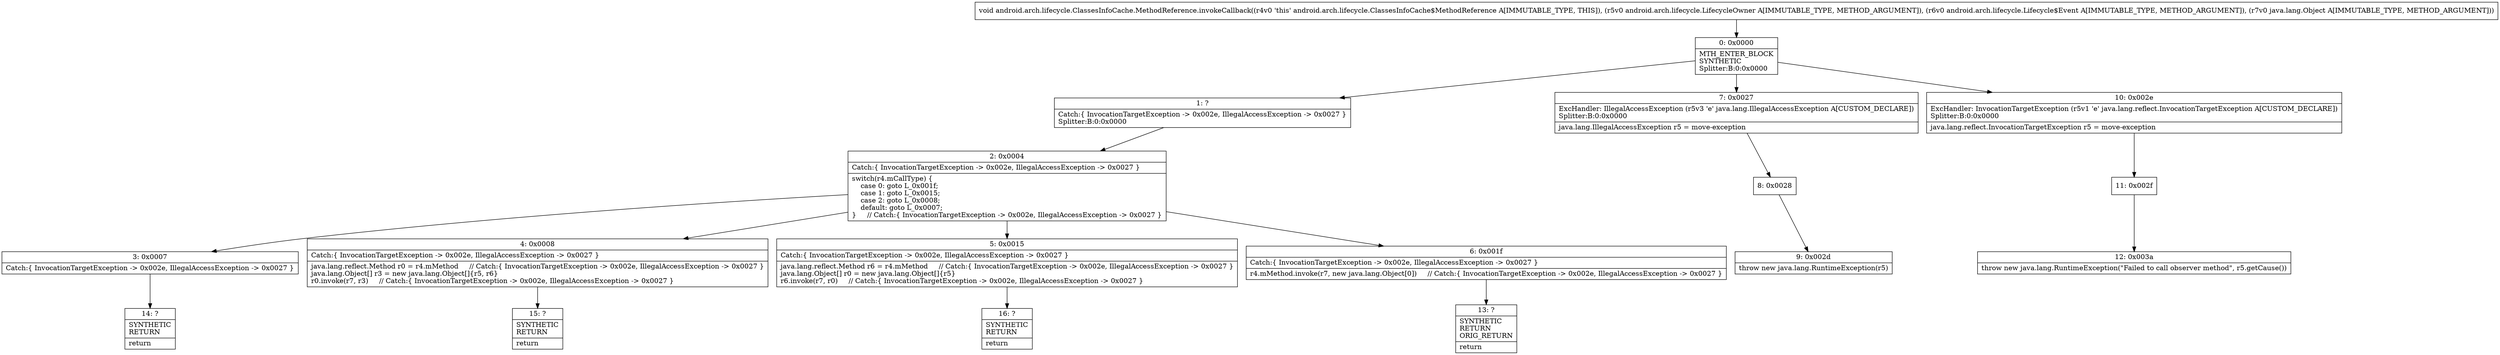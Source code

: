 digraph "CFG forandroid.arch.lifecycle.ClassesInfoCache.MethodReference.invokeCallback(Landroid\/arch\/lifecycle\/LifecycleOwner;Landroid\/arch\/lifecycle\/Lifecycle$Event;Ljava\/lang\/Object;)V" {
Node_0 [shape=record,label="{0\:\ 0x0000|MTH_ENTER_BLOCK\lSYNTHETIC\lSplitter:B:0:0x0000\l}"];
Node_1 [shape=record,label="{1\:\ ?|Catch:\{ InvocationTargetException \-\> 0x002e, IllegalAccessException \-\> 0x0027 \}\lSplitter:B:0:0x0000\l}"];
Node_2 [shape=record,label="{2\:\ 0x0004|Catch:\{ InvocationTargetException \-\> 0x002e, IllegalAccessException \-\> 0x0027 \}\l|switch(r4.mCallType) \{\l    case 0: goto L_0x001f;\l    case 1: goto L_0x0015;\l    case 2: goto L_0x0008;\l    default: goto L_0x0007;\l\}     \/\/ Catch:\{ InvocationTargetException \-\> 0x002e, IllegalAccessException \-\> 0x0027 \}\l}"];
Node_3 [shape=record,label="{3\:\ 0x0007|Catch:\{ InvocationTargetException \-\> 0x002e, IllegalAccessException \-\> 0x0027 \}\l}"];
Node_4 [shape=record,label="{4\:\ 0x0008|Catch:\{ InvocationTargetException \-\> 0x002e, IllegalAccessException \-\> 0x0027 \}\l|java.lang.reflect.Method r0 = r4.mMethod     \/\/ Catch:\{ InvocationTargetException \-\> 0x002e, IllegalAccessException \-\> 0x0027 \}\ljava.lang.Object[] r3 = new java.lang.Object[]\{r5, r6\}\lr0.invoke(r7, r3)     \/\/ Catch:\{ InvocationTargetException \-\> 0x002e, IllegalAccessException \-\> 0x0027 \}\l}"];
Node_5 [shape=record,label="{5\:\ 0x0015|Catch:\{ InvocationTargetException \-\> 0x002e, IllegalAccessException \-\> 0x0027 \}\l|java.lang.reflect.Method r6 = r4.mMethod     \/\/ Catch:\{ InvocationTargetException \-\> 0x002e, IllegalAccessException \-\> 0x0027 \}\ljava.lang.Object[] r0 = new java.lang.Object[]\{r5\}\lr6.invoke(r7, r0)     \/\/ Catch:\{ InvocationTargetException \-\> 0x002e, IllegalAccessException \-\> 0x0027 \}\l}"];
Node_6 [shape=record,label="{6\:\ 0x001f|Catch:\{ InvocationTargetException \-\> 0x002e, IllegalAccessException \-\> 0x0027 \}\l|r4.mMethod.invoke(r7, new java.lang.Object[0])     \/\/ Catch:\{ InvocationTargetException \-\> 0x002e, IllegalAccessException \-\> 0x0027 \}\l}"];
Node_7 [shape=record,label="{7\:\ 0x0027|ExcHandler: IllegalAccessException (r5v3 'e' java.lang.IllegalAccessException A[CUSTOM_DECLARE])\lSplitter:B:0:0x0000\l|java.lang.IllegalAccessException r5 = move\-exception\l}"];
Node_8 [shape=record,label="{8\:\ 0x0028}"];
Node_9 [shape=record,label="{9\:\ 0x002d|throw new java.lang.RuntimeException(r5)\l}"];
Node_10 [shape=record,label="{10\:\ 0x002e|ExcHandler: InvocationTargetException (r5v1 'e' java.lang.reflect.InvocationTargetException A[CUSTOM_DECLARE])\lSplitter:B:0:0x0000\l|java.lang.reflect.InvocationTargetException r5 = move\-exception\l}"];
Node_11 [shape=record,label="{11\:\ 0x002f}"];
Node_12 [shape=record,label="{12\:\ 0x003a|throw new java.lang.RuntimeException(\"Failed to call observer method\", r5.getCause())\l}"];
Node_13 [shape=record,label="{13\:\ ?|SYNTHETIC\lRETURN\lORIG_RETURN\l|return\l}"];
Node_14 [shape=record,label="{14\:\ ?|SYNTHETIC\lRETURN\l|return\l}"];
Node_15 [shape=record,label="{15\:\ ?|SYNTHETIC\lRETURN\l|return\l}"];
Node_16 [shape=record,label="{16\:\ ?|SYNTHETIC\lRETURN\l|return\l}"];
MethodNode[shape=record,label="{void android.arch.lifecycle.ClassesInfoCache.MethodReference.invokeCallback((r4v0 'this' android.arch.lifecycle.ClassesInfoCache$MethodReference A[IMMUTABLE_TYPE, THIS]), (r5v0 android.arch.lifecycle.LifecycleOwner A[IMMUTABLE_TYPE, METHOD_ARGUMENT]), (r6v0 android.arch.lifecycle.Lifecycle$Event A[IMMUTABLE_TYPE, METHOD_ARGUMENT]), (r7v0 java.lang.Object A[IMMUTABLE_TYPE, METHOD_ARGUMENT])) }"];
MethodNode -> Node_0;
Node_0 -> Node_1;
Node_0 -> Node_10;
Node_0 -> Node_7;
Node_1 -> Node_2;
Node_2 -> Node_3;
Node_2 -> Node_4;
Node_2 -> Node_5;
Node_2 -> Node_6;
Node_3 -> Node_14;
Node_4 -> Node_15;
Node_5 -> Node_16;
Node_6 -> Node_13;
Node_7 -> Node_8;
Node_8 -> Node_9;
Node_10 -> Node_11;
Node_11 -> Node_12;
}

